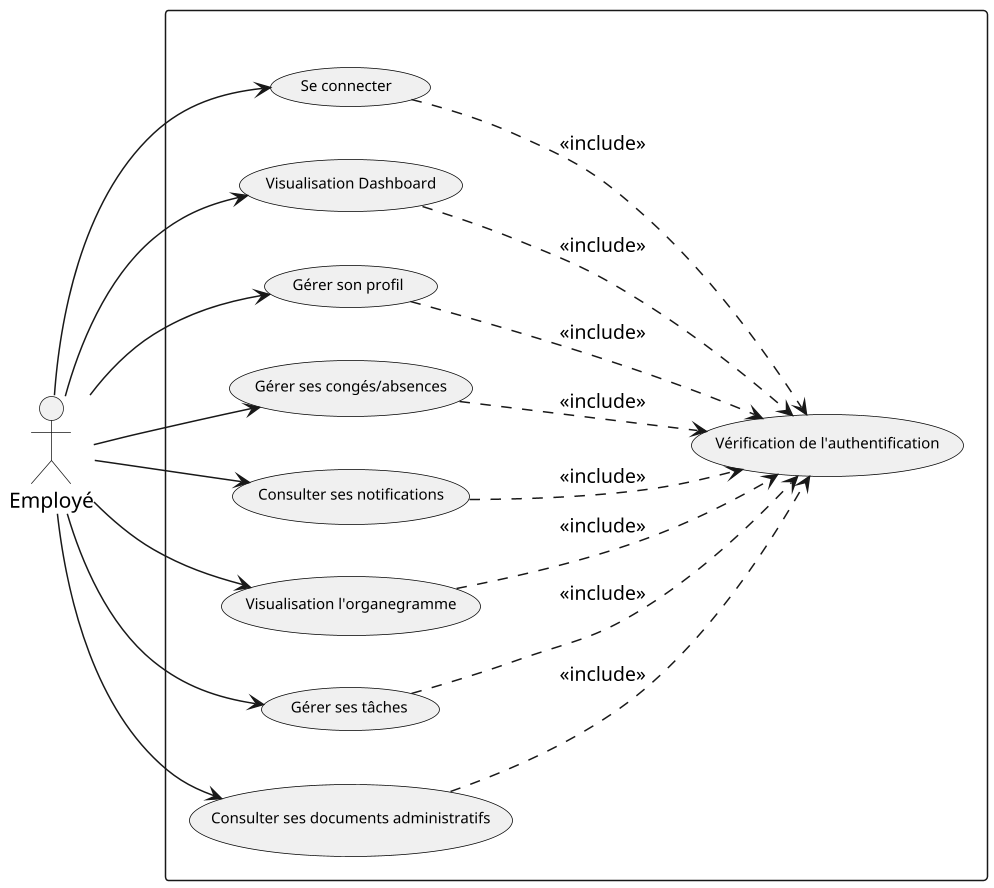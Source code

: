 @startuml
!define WIDTH 300000
!define HEIGHT 600

skinparam usecase {
    BackgroundColor #f0f0f0
    BorderColor black
    FontSize 10
    RoundCorner 19
}

skinparam actor {
    FontSize 14
}

scale 1.5

actor "Employé" as Admin

rectangle " " {

    usecase "Se connecter" as Login

    usecase "Visualisation Dashboard" as VD
    usecase "Gérer son profil" as GES

    usecase "Gérer ses congés/absences" as GCA
    usecase "Consulter ses notifications" as GSS
    usecase "Visualisation l'organegramme" as GDP
    usecase "Gérer ses tâches" as GM
    usecase "Consulter ses documents administratifs" as GS

usecase "Vérification de l'authentification" as AuthCheck


}

left to right direction

Admin --> GES
Admin --> GSS
Admin --> GM
Admin --> GS
Admin --> VD
Admin --> GDP
Admin --> GCA
Admin --> Login



GCA ..> AuthCheck : <<include>>
GS ..> AuthCheck : <<include>>
GM ..> AuthCheck : <<include>>
GSS ..> AuthCheck : <<include>>
GES ..> AuthCheck : <<include>>
VD ..> AuthCheck : <<include>>
GDP ..> AuthCheck : <<include>>
Login ..> AuthCheck : <<include>>




@enduml
